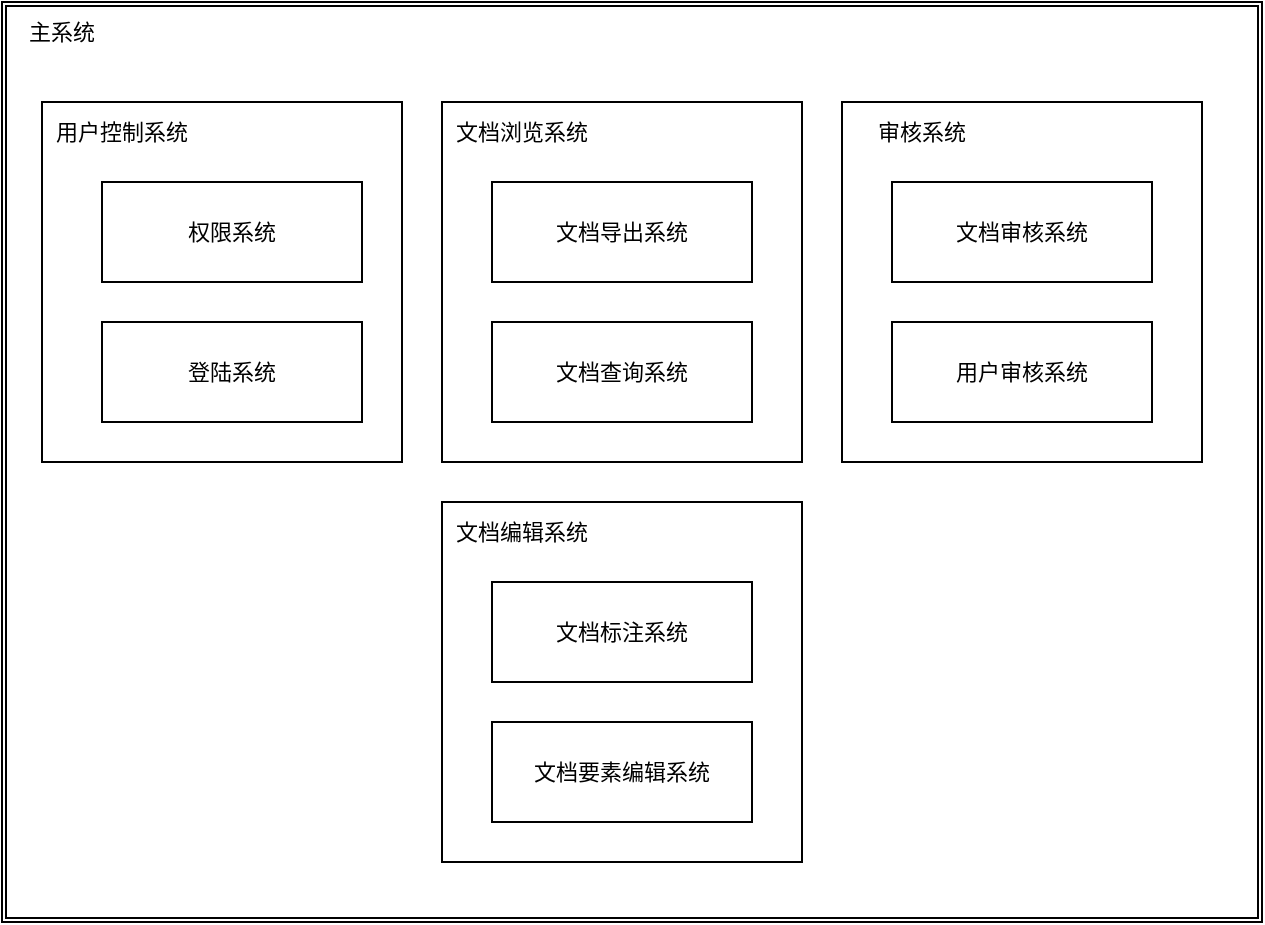 <mxfile version="21.3.8" type="github">
  <diagram name="第 1 页" id="Bznfu1arrX02BXHllQrz">
    <mxGraphModel dx="603" dy="763" grid="1" gridSize="10" guides="1" tooltips="1" connect="1" arrows="1" fold="1" page="1" pageScale="1" pageWidth="827" pageHeight="1169" math="0" shadow="0">
      <root>
        <mxCell id="0" />
        <mxCell id="1" parent="0" />
        <mxCell id="Pei-o6tDRzHbzzABG9yQ-65" value="" style="shape=ext;double=1;rounded=0;whiteSpace=wrap;html=1;fontFamily=Helvetica;fontSize=11;fontColor=default;" vertex="1" parent="1">
          <mxGeometry x="870" y="50" width="630" height="460" as="geometry" />
        </mxCell>
        <mxCell id="Pei-o6tDRzHbzzABG9yQ-66" value="主系统" style="text;strokeColor=none;align=center;fillColor=none;html=1;verticalAlign=middle;whiteSpace=wrap;rounded=0;fontSize=11;fontFamily=Helvetica;fontColor=default;" vertex="1" parent="1">
          <mxGeometry x="870" y="50" width="60" height="30" as="geometry" />
        </mxCell>
        <mxCell id="Pei-o6tDRzHbzzABG9yQ-67" value="" style="html=1;whiteSpace=wrap;fontFamily=Helvetica;fontSize=11;fontColor=default;" vertex="1" parent="1">
          <mxGeometry x="890" y="100" width="180" height="180" as="geometry" />
        </mxCell>
        <mxCell id="Pei-o6tDRzHbzzABG9yQ-68" value="" style="html=1;whiteSpace=wrap;fontFamily=Helvetica;fontSize=11;fontColor=default;" vertex="1" parent="1">
          <mxGeometry x="1090" y="100" width="180" height="180" as="geometry" />
        </mxCell>
        <mxCell id="Pei-o6tDRzHbzzABG9yQ-69" value="用户控制系统" style="text;strokeColor=none;align=center;fillColor=none;html=1;verticalAlign=middle;whiteSpace=wrap;rounded=0;fontSize=11;fontFamily=Helvetica;fontColor=default;" vertex="1" parent="1">
          <mxGeometry x="890" y="100" width="80" height="30" as="geometry" />
        </mxCell>
        <mxCell id="Pei-o6tDRzHbzzABG9yQ-70" value="文档浏览系统" style="text;strokeColor=none;align=center;fillColor=none;html=1;verticalAlign=middle;whiteSpace=wrap;rounded=0;fontSize=11;fontFamily=Helvetica;fontColor=default;" vertex="1" parent="1">
          <mxGeometry x="1090" y="100" width="80" height="30" as="geometry" />
        </mxCell>
        <mxCell id="Pei-o6tDRzHbzzABG9yQ-71" value="权限系统" style="html=1;whiteSpace=wrap;fontFamily=Helvetica;fontSize=11;fontColor=default;" vertex="1" parent="1">
          <mxGeometry x="920" y="140" width="130" height="50" as="geometry" />
        </mxCell>
        <mxCell id="Pei-o6tDRzHbzzABG9yQ-72" value="登陆系统" style="html=1;whiteSpace=wrap;fontFamily=Helvetica;fontSize=11;fontColor=default;" vertex="1" parent="1">
          <mxGeometry x="920" y="210" width="130" height="50" as="geometry" />
        </mxCell>
        <mxCell id="Pei-o6tDRzHbzzABG9yQ-75" value="文档导出系统" style="html=1;whiteSpace=wrap;fontFamily=Helvetica;fontSize=11;fontColor=default;" vertex="1" parent="1">
          <mxGeometry x="1115" y="140" width="130" height="50" as="geometry" />
        </mxCell>
        <mxCell id="Pei-o6tDRzHbzzABG9yQ-77" value="" style="html=1;whiteSpace=wrap;fontFamily=Helvetica;fontSize=11;fontColor=default;" vertex="1" parent="1">
          <mxGeometry x="1290" y="100" width="180" height="180" as="geometry" />
        </mxCell>
        <mxCell id="Pei-o6tDRzHbzzABG9yQ-76" value="用户审核系统" style="html=1;whiteSpace=wrap;fontFamily=Helvetica;fontSize=11;fontColor=default;" vertex="1" parent="1">
          <mxGeometry x="1315" y="210" width="130" height="50" as="geometry" />
        </mxCell>
        <mxCell id="Pei-o6tDRzHbzzABG9yQ-78" value="审核系统" style="text;strokeColor=none;align=center;fillColor=none;html=1;verticalAlign=middle;whiteSpace=wrap;rounded=0;fontSize=11;fontFamily=Helvetica;fontColor=default;" vertex="1" parent="1">
          <mxGeometry x="1290" y="100" width="80" height="30" as="geometry" />
        </mxCell>
        <mxCell id="Pei-o6tDRzHbzzABG9yQ-79" value="文档审核系统" style="html=1;whiteSpace=wrap;fontFamily=Helvetica;fontSize=11;fontColor=default;" vertex="1" parent="1">
          <mxGeometry x="1315" y="140" width="130" height="50" as="geometry" />
        </mxCell>
        <mxCell id="Pei-o6tDRzHbzzABG9yQ-80" value="" style="html=1;whiteSpace=wrap;fontFamily=Helvetica;fontSize=11;fontColor=default;" vertex="1" parent="1">
          <mxGeometry x="1090" y="300" width="180" height="180" as="geometry" />
        </mxCell>
        <mxCell id="Pei-o6tDRzHbzzABG9yQ-81" value="文档编辑系统" style="text;strokeColor=none;align=center;fillColor=none;html=1;verticalAlign=middle;whiteSpace=wrap;rounded=0;fontSize=11;fontFamily=Helvetica;fontColor=default;" vertex="1" parent="1">
          <mxGeometry x="1090" y="300" width="80" height="30" as="geometry" />
        </mxCell>
        <mxCell id="Pei-o6tDRzHbzzABG9yQ-74" value="文档标注系统" style="html=1;whiteSpace=wrap;fontFamily=Helvetica;fontSize=11;fontColor=default;" vertex="1" parent="1">
          <mxGeometry x="1115" y="340" width="130" height="50" as="geometry" />
        </mxCell>
        <mxCell id="Pei-o6tDRzHbzzABG9yQ-82" value="文档要素编辑系统" style="html=1;whiteSpace=wrap;fontFamily=Helvetica;fontSize=11;fontColor=default;" vertex="1" parent="1">
          <mxGeometry x="1115" y="410" width="130" height="50" as="geometry" />
        </mxCell>
        <mxCell id="Pei-o6tDRzHbzzABG9yQ-85" value="文档查询系统" style="html=1;whiteSpace=wrap;fontFamily=Helvetica;fontSize=11;fontColor=default;" vertex="1" parent="1">
          <mxGeometry x="1115" y="210" width="130" height="50" as="geometry" />
        </mxCell>
      </root>
    </mxGraphModel>
  </diagram>
</mxfile>
